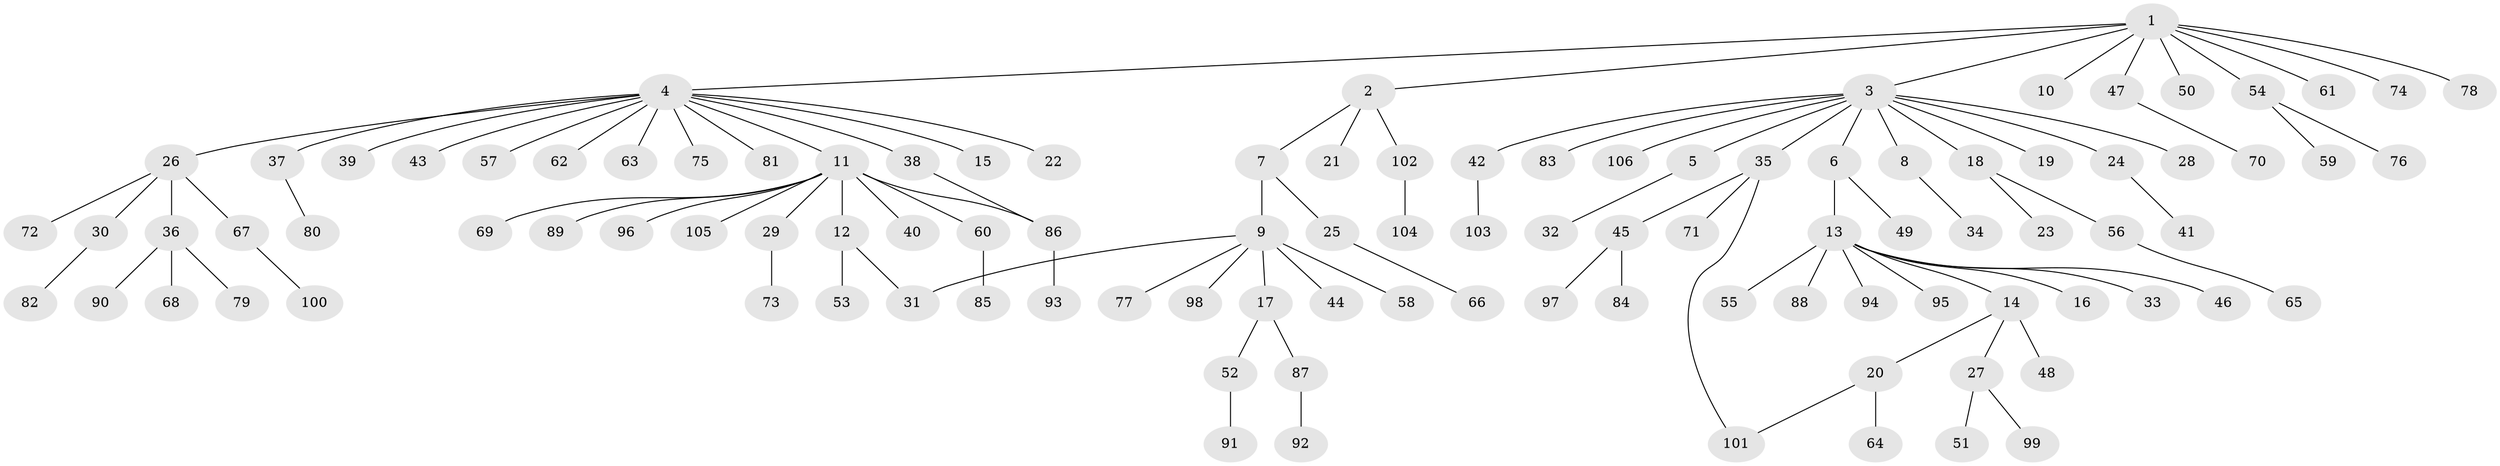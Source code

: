 // Generated by graph-tools (version 1.1) at 2025/14/03/09/25 04:14:48]
// undirected, 106 vertices, 108 edges
graph export_dot {
graph [start="1"]
  node [color=gray90,style=filled];
  1;
  2;
  3;
  4;
  5;
  6;
  7;
  8;
  9;
  10;
  11;
  12;
  13;
  14;
  15;
  16;
  17;
  18;
  19;
  20;
  21;
  22;
  23;
  24;
  25;
  26;
  27;
  28;
  29;
  30;
  31;
  32;
  33;
  34;
  35;
  36;
  37;
  38;
  39;
  40;
  41;
  42;
  43;
  44;
  45;
  46;
  47;
  48;
  49;
  50;
  51;
  52;
  53;
  54;
  55;
  56;
  57;
  58;
  59;
  60;
  61;
  62;
  63;
  64;
  65;
  66;
  67;
  68;
  69;
  70;
  71;
  72;
  73;
  74;
  75;
  76;
  77;
  78;
  79;
  80;
  81;
  82;
  83;
  84;
  85;
  86;
  87;
  88;
  89;
  90;
  91;
  92;
  93;
  94;
  95;
  96;
  97;
  98;
  99;
  100;
  101;
  102;
  103;
  104;
  105;
  106;
  1 -- 2;
  1 -- 3;
  1 -- 4;
  1 -- 10;
  1 -- 47;
  1 -- 50;
  1 -- 54;
  1 -- 61;
  1 -- 74;
  1 -- 78;
  2 -- 7;
  2 -- 21;
  2 -- 102;
  3 -- 5;
  3 -- 6;
  3 -- 8;
  3 -- 18;
  3 -- 19;
  3 -- 24;
  3 -- 28;
  3 -- 35;
  3 -- 42;
  3 -- 83;
  3 -- 106;
  4 -- 11;
  4 -- 15;
  4 -- 22;
  4 -- 26;
  4 -- 37;
  4 -- 38;
  4 -- 39;
  4 -- 43;
  4 -- 57;
  4 -- 62;
  4 -- 63;
  4 -- 75;
  4 -- 81;
  5 -- 32;
  6 -- 13;
  6 -- 49;
  7 -- 9;
  7 -- 25;
  8 -- 34;
  9 -- 17;
  9 -- 31;
  9 -- 44;
  9 -- 58;
  9 -- 77;
  9 -- 98;
  11 -- 12;
  11 -- 29;
  11 -- 40;
  11 -- 60;
  11 -- 69;
  11 -- 86;
  11 -- 89;
  11 -- 96;
  11 -- 105;
  12 -- 31;
  12 -- 53;
  13 -- 14;
  13 -- 16;
  13 -- 33;
  13 -- 46;
  13 -- 55;
  13 -- 88;
  13 -- 94;
  13 -- 95;
  14 -- 20;
  14 -- 27;
  14 -- 48;
  17 -- 52;
  17 -- 87;
  18 -- 23;
  18 -- 56;
  20 -- 64;
  20 -- 101;
  24 -- 41;
  25 -- 66;
  26 -- 30;
  26 -- 36;
  26 -- 67;
  26 -- 72;
  27 -- 51;
  27 -- 99;
  29 -- 73;
  30 -- 82;
  35 -- 45;
  35 -- 71;
  35 -- 101;
  36 -- 68;
  36 -- 79;
  36 -- 90;
  37 -- 80;
  38 -- 86;
  42 -- 103;
  45 -- 84;
  45 -- 97;
  47 -- 70;
  52 -- 91;
  54 -- 59;
  54 -- 76;
  56 -- 65;
  60 -- 85;
  67 -- 100;
  86 -- 93;
  87 -- 92;
  102 -- 104;
}
